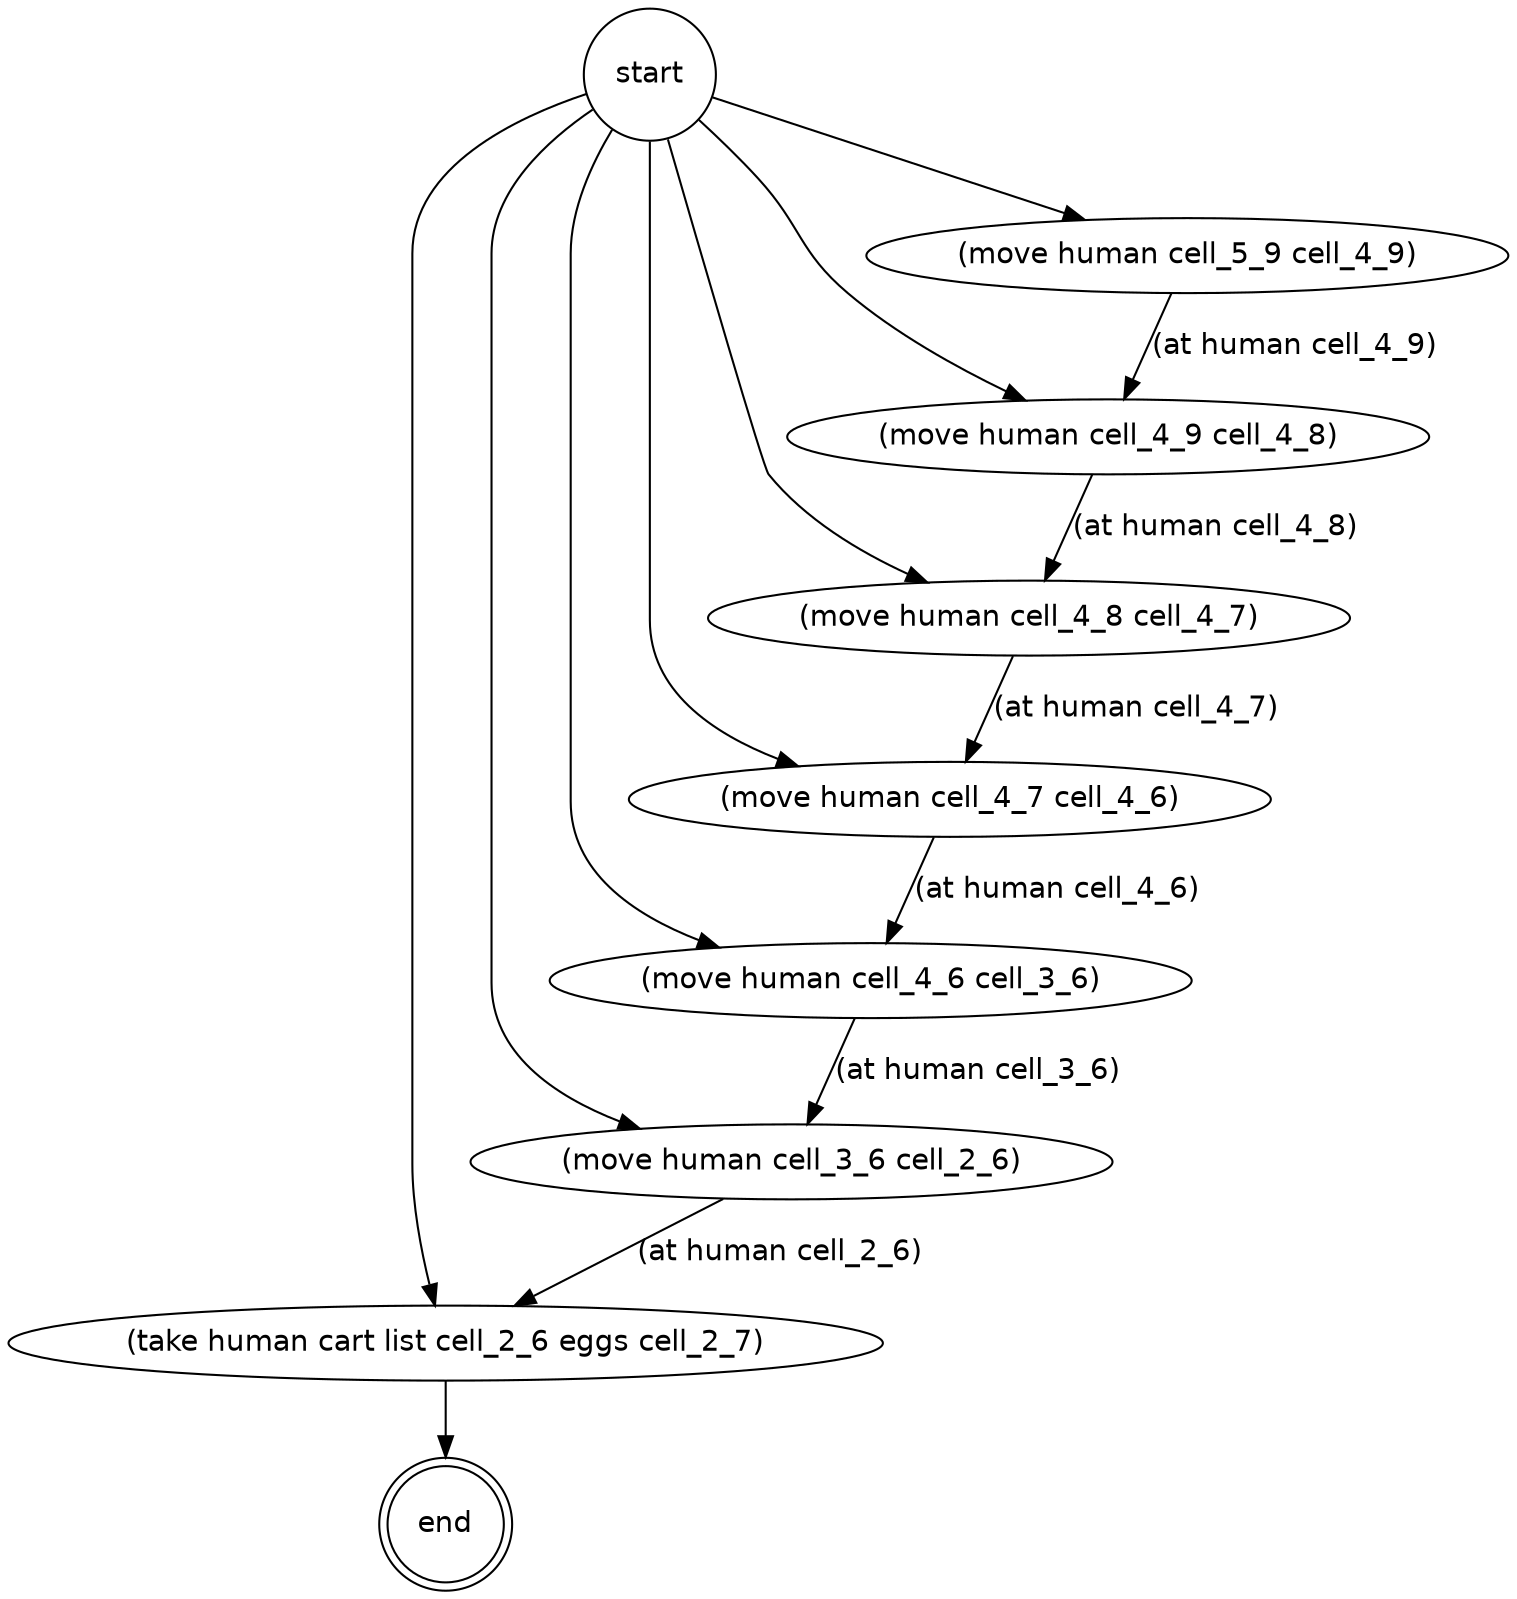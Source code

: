 strict digraph "" {
	graph [fontname=helvetica];
	node [fontname=helvetica,
		label="\N",
		shape=ellipse
	];
	edge [fontname=helvetica];
	"(end)"	 [label=end,
		peripheries=2,
		shape=circle];
	"(take human cart list cell_2_6 eggs cell_2_7)" -> "(end)";
	"(move human cell_3_6 cell_2_6)" -> "(take human cart list cell_2_6 eggs cell_2_7)"	 [label="(at human cell_2_6)"];
	"(move human cell_4_6 cell_3_6)" -> "(move human cell_3_6 cell_2_6)"	 [label="(at human cell_3_6)"];
	"(move human cell_4_7 cell_4_6)" -> "(move human cell_4_6 cell_3_6)"	 [label="(at human cell_4_6)"];
	"(move human cell_4_8 cell_4_7)" -> "(move human cell_4_7 cell_4_6)"	 [label="(at human cell_4_7)"];
	"(move human cell_4_9 cell_4_8)" -> "(move human cell_4_8 cell_4_7)"	 [label="(at human cell_4_8)"];
	"(move human cell_5_9 cell_4_9)" -> "(move human cell_4_9 cell_4_8)"	 [label="(at human cell_4_9)"];
	"(start)"	 [label=start,
		peripheries=1,
		shape=circle];
	"(start)" -> "(take human cart list cell_2_6 eggs cell_2_7)";
	"(start)" -> "(move human cell_3_6 cell_2_6)";
	"(start)" -> "(move human cell_4_6 cell_3_6)";
	"(start)" -> "(move human cell_4_7 cell_4_6)";
	"(start)" -> "(move human cell_4_8 cell_4_7)";
	"(start)" -> "(move human cell_4_9 cell_4_8)";
	"(start)" -> "(move human cell_5_9 cell_4_9)";
}
